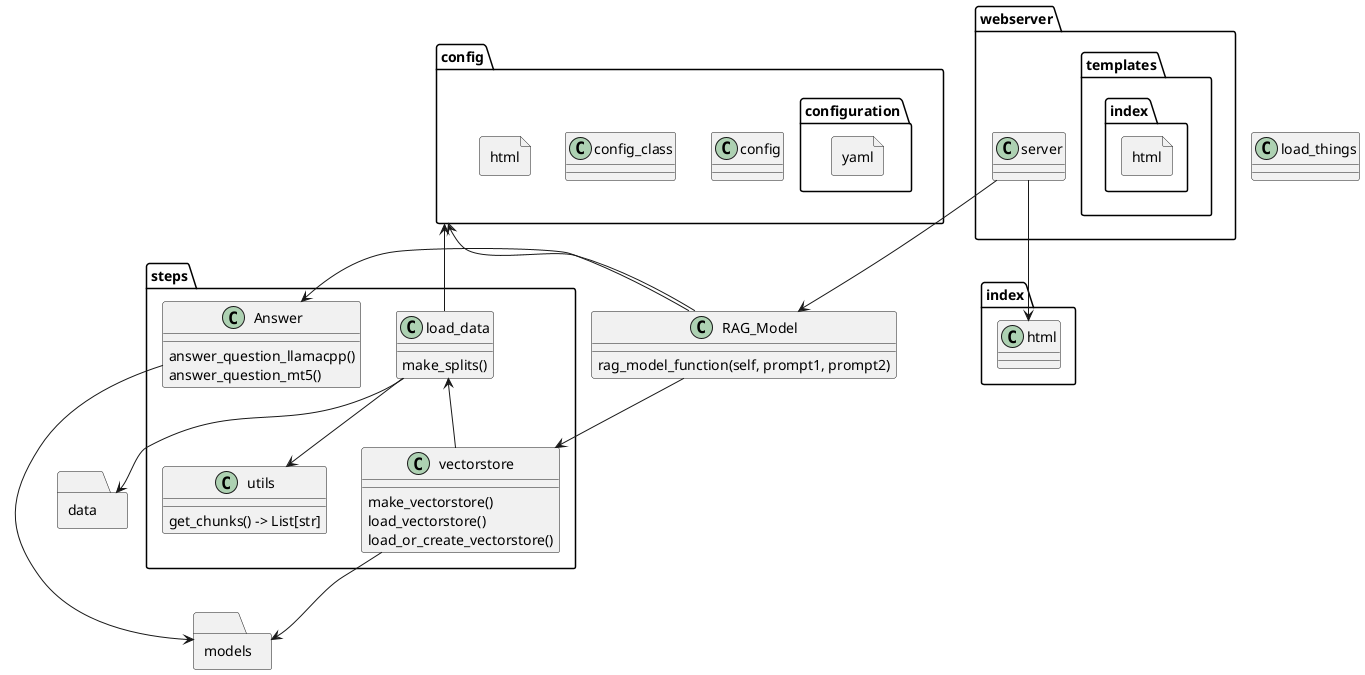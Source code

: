 @startuml
allowmixing



class RAG_Model {
rag_model_function(self, prompt1, prompt2)
}

class load_things {
}
folder steps {
class load_data {
    make_splits()
    }
class utils {
get_chunks() -> List[str]
}
class vectorstore{
make_vectorstore()
load_vectorstore()
load_or_create_vectorstore()
}
class Answer{
    answer_question_llamacpp()
    answer_question_mt5()

}

}

folder config {
class config {

}
class config_class {

}
file configuration.yaml {

}
}



folder webserver {
class server {

}
folder templates {
file index.html {

}
file config.html {
    
}
}
}

folder models
folder data




config <-- load_data
config <-- RAG_Model
vectorstore <-- RAG_Model
load_data <-- vectorstore

load_data --> utils

vectorstore --> models
RAG_Model ---> Answer
load_data --> data
Answer ---> models

server --> RAG_Model
server --> index.html


@enduml